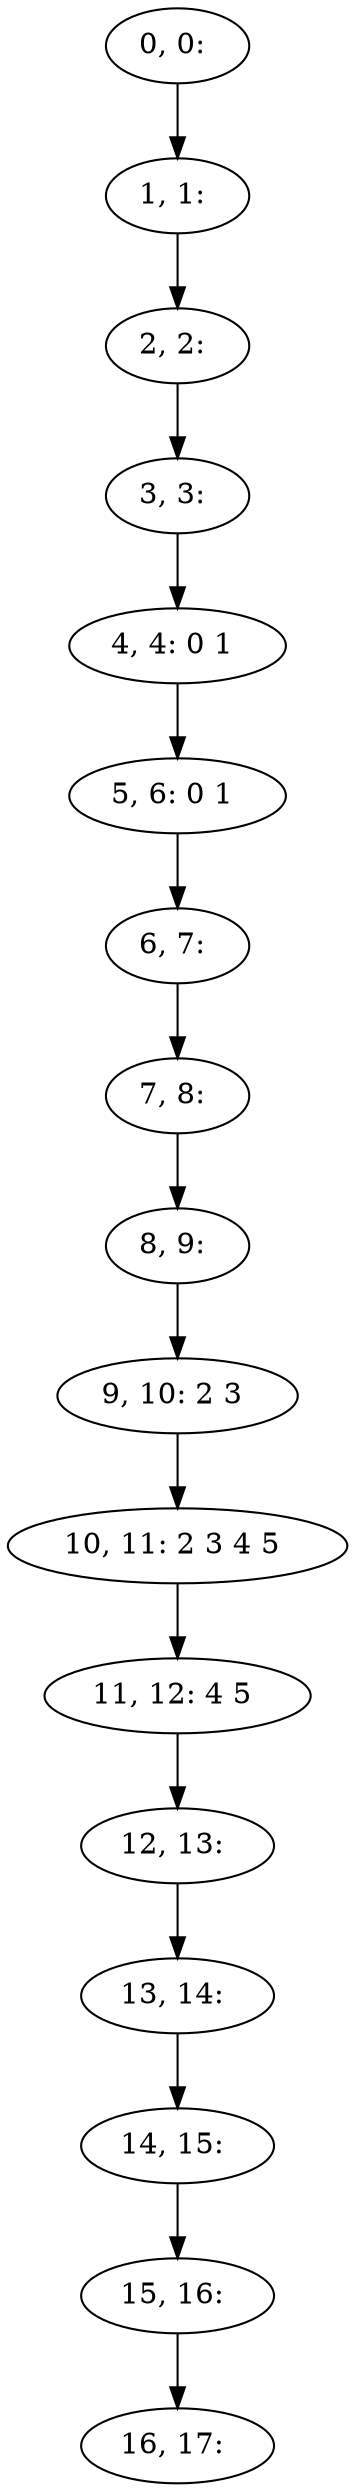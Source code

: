 digraph G {
0[label="0, 0: "];
1[label="1, 1: "];
2[label="2, 2: "];
3[label="3, 3: "];
4[label="4, 4: 0 1 "];
5[label="5, 6: 0 1 "];
6[label="6, 7: "];
7[label="7, 8: "];
8[label="8, 9: "];
9[label="9, 10: 2 3 "];
10[label="10, 11: 2 3 4 5 "];
11[label="11, 12: 4 5 "];
12[label="12, 13: "];
13[label="13, 14: "];
14[label="14, 15: "];
15[label="15, 16: "];
16[label="16, 17: "];
0->1 ;
1->2 ;
2->3 ;
3->4 ;
4->5 ;
5->6 ;
6->7 ;
7->8 ;
8->9 ;
9->10 ;
10->11 ;
11->12 ;
12->13 ;
13->14 ;
14->15 ;
15->16 ;
}
